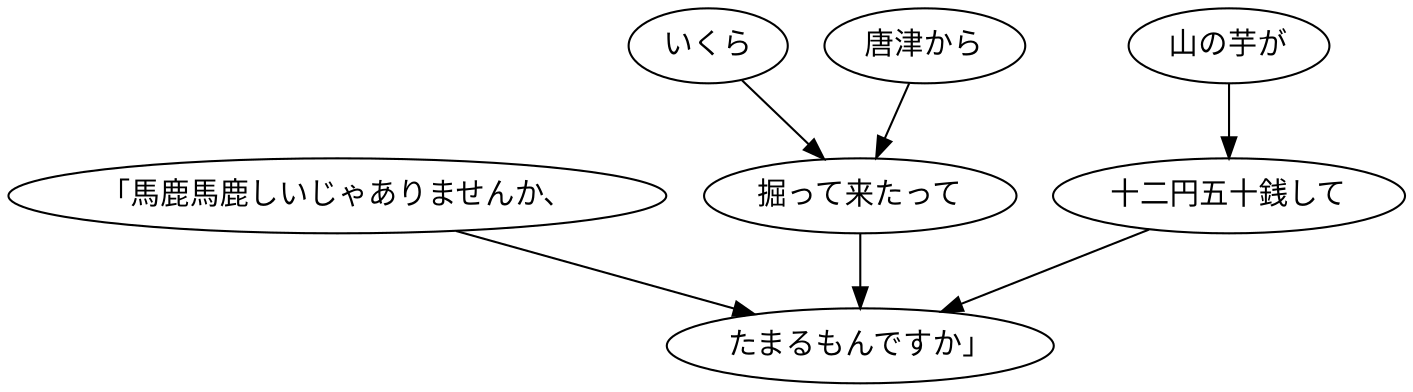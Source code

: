 digraph graph2932 {
	node0 [label="「馬鹿馬鹿しいじゃありませんか、"];
	node1 [label="いくら"];
	node2 [label="唐津から"];
	node3 [label="掘って来たって"];
	node4 [label="山の芋が"];
	node5 [label="十二円五十銭して"];
	node6 [label="たまるもんですか」"];
	node0 -> node6;
	node1 -> node3;
	node2 -> node3;
	node3 -> node6;
	node4 -> node5;
	node5 -> node6;
}
